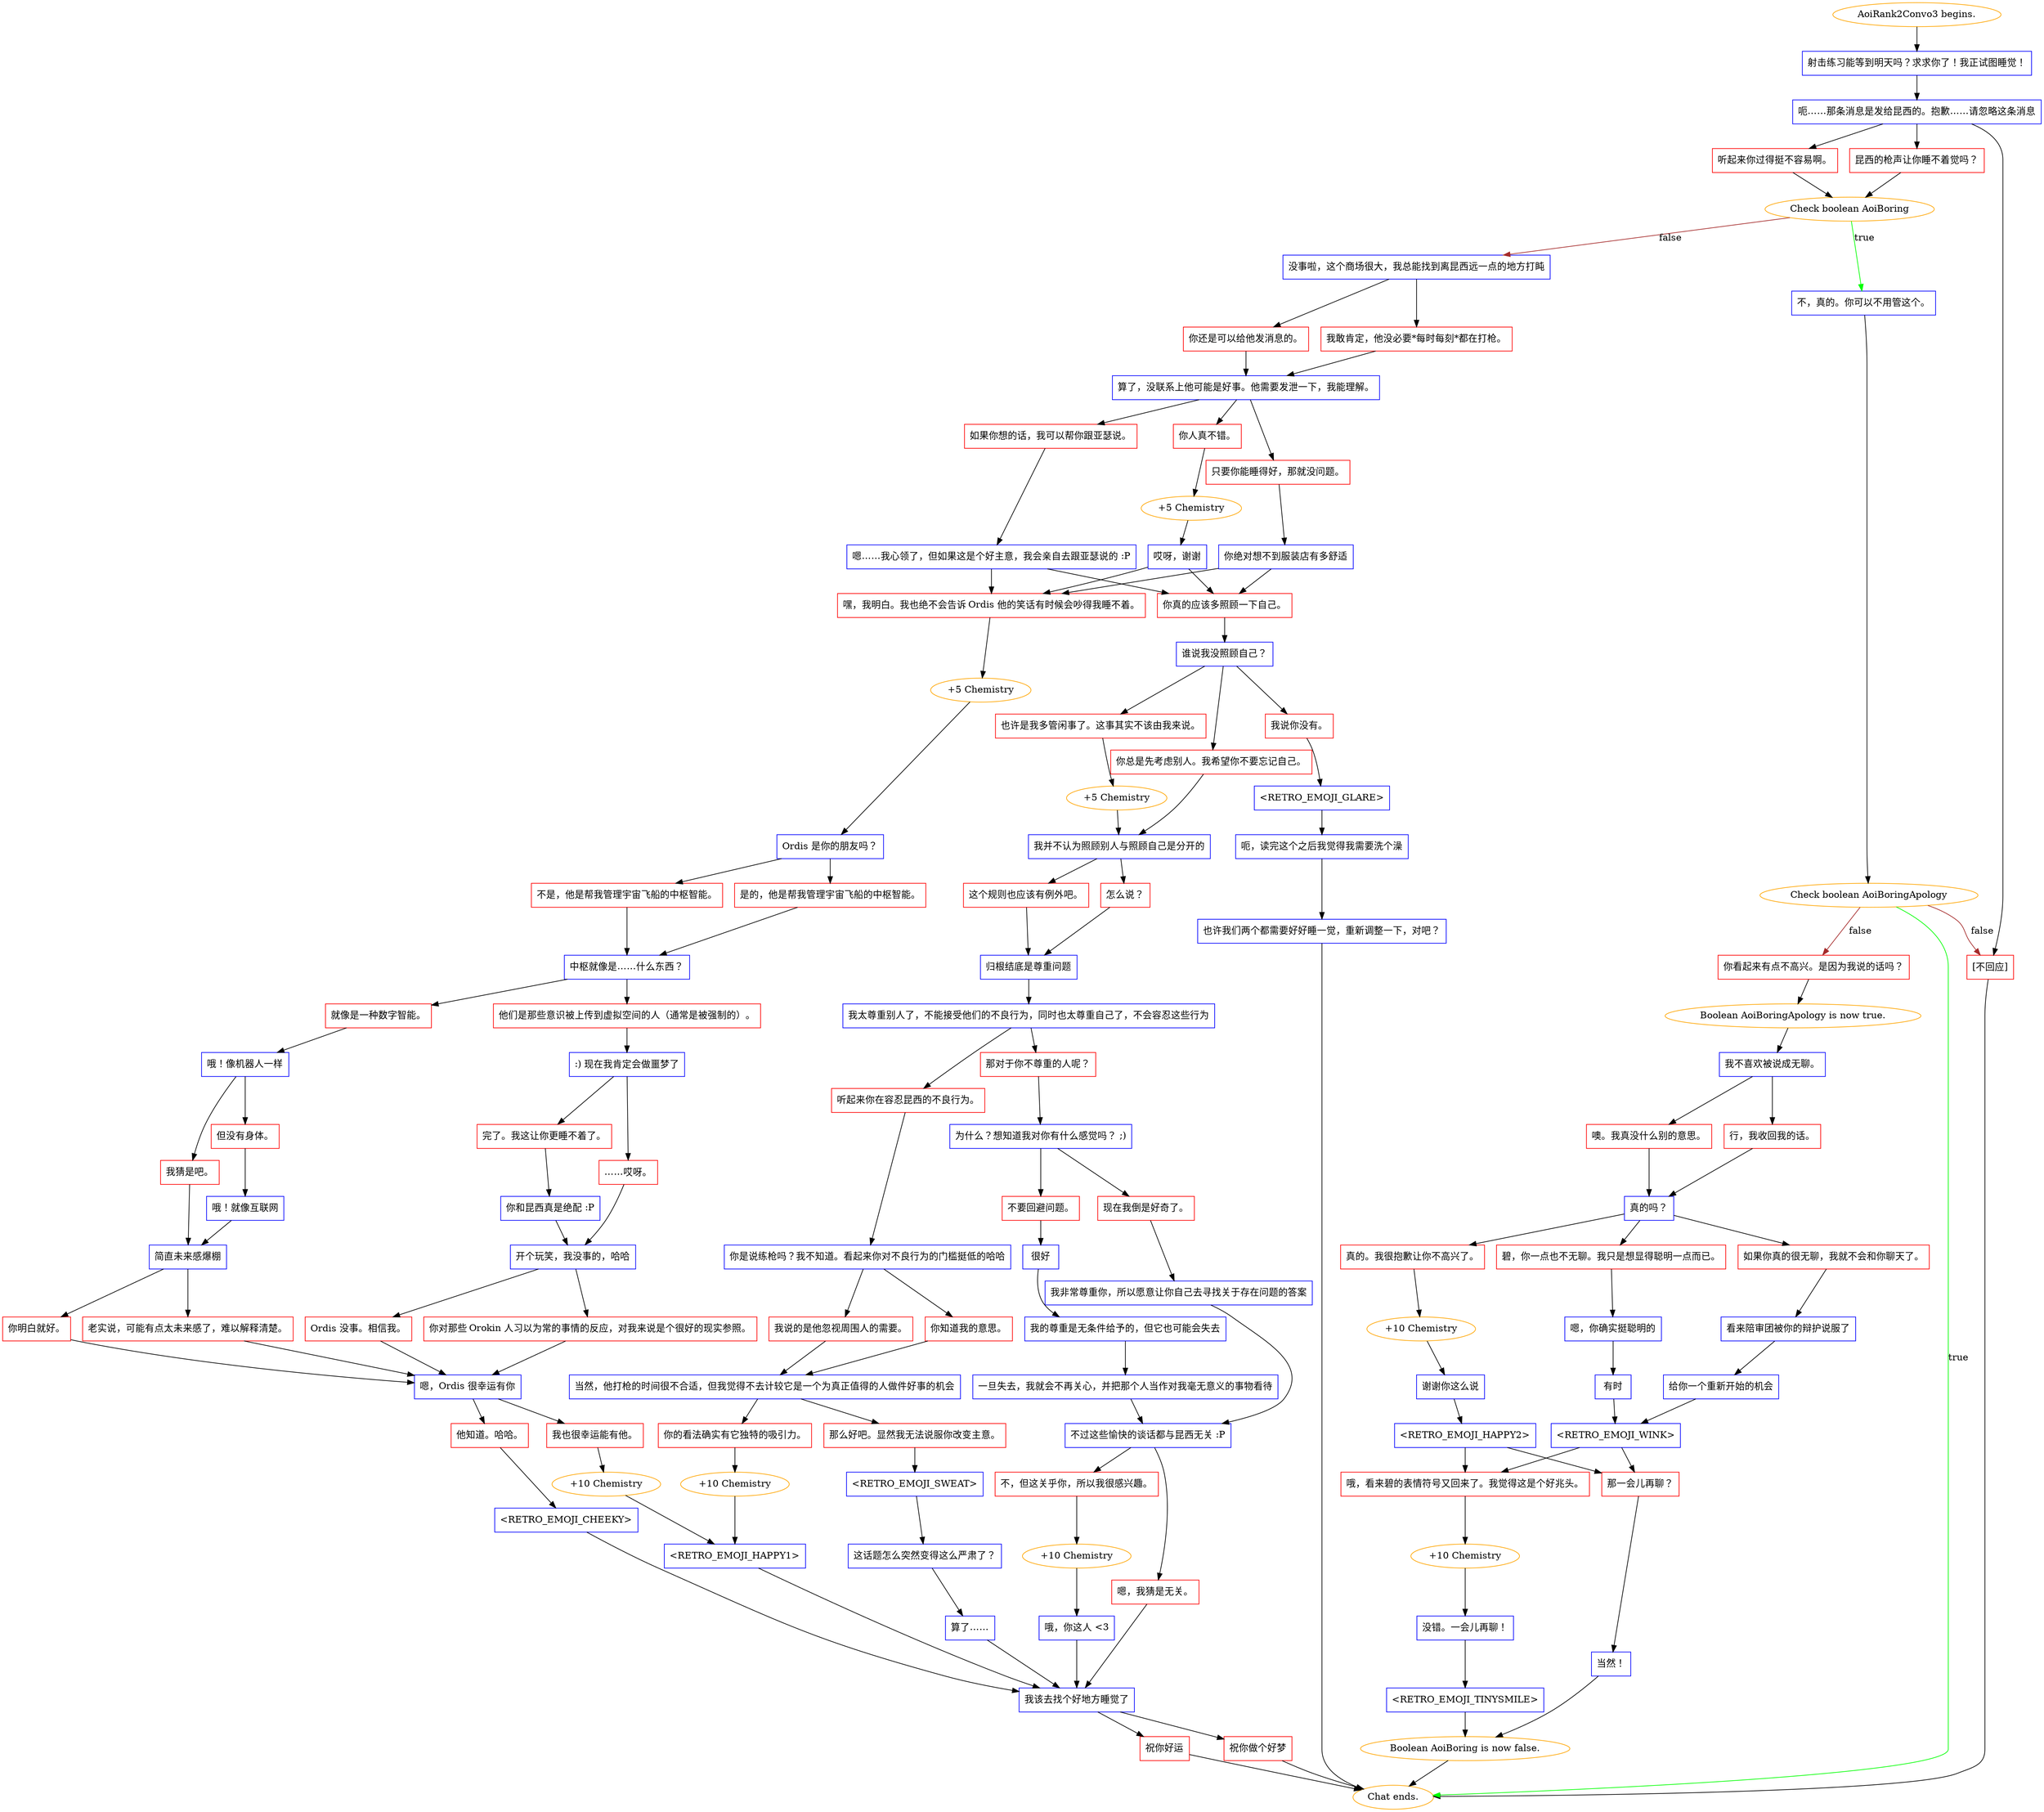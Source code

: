 digraph {
	"AoiRank2Convo3 begins." [color=orange];
		"AoiRank2Convo3 begins." -> j755490939;
	j755490939 [label="射击练习能等到明天吗？求求你了！我正试图睡觉！",shape=box,color=blue];
		j755490939 -> j3702648649;
	j3702648649 [label="呃……那条消息是发给昆西的。抱歉……请忽略这条消息",shape=box,color=blue];
		j3702648649 -> j3132122408;
		j3702648649 -> j3793847344;
		j3702648649 -> j3001140442;
	j3132122408 [label="昆西的枪声让你睡不着觉吗？",shape=box,color=red];
		j3132122408 -> j984047784;
	j3793847344 [label="听起来你过得挺不容易啊。",shape=box,color=red];
		j3793847344 -> j984047784;
	j3001140442 [label="[不回应]",shape=box,color=red];
		j3001140442 -> "Chat ends.";
	j984047784 [label="Check boolean AoiBoring",color=orange];
		j984047784 -> j621878533 [label=true,color=green];
		j984047784 -> j308487384 [label=false,color=brown];
	"Chat ends." [color=orange];
	j621878533 [label="不，真的。你可以不用管这个。",shape=box,color=blue];
		j621878533 -> j1748829211;
	j308487384 [label="没事啦，这个商场很大，我总能找到离昆西远一点的地方打盹",shape=box,color=blue];
		j308487384 -> j2832654892;
		j308487384 -> j1013500570;
	j1748829211 [label="Check boolean AoiBoringApology",color=orange];
		j1748829211 -> "Chat ends." [label=true,color=green];
		j1748829211 -> j2469488834 [label=false,color=brown];
		j1748829211 -> j3001140442 [label=false,color=brown];
	j2832654892 [label="我敢肯定，他没必要*每时每刻*都在打枪。",shape=box,color=red];
		j2832654892 -> j1625122398;
	j1013500570 [label="你还是可以给他发消息的。",shape=box,color=red];
		j1013500570 -> j1625122398;
	j2469488834 [label="你看起来有点不高兴。是因为我说的话吗？",shape=box,color=red];
		j2469488834 -> j2720921682;
	j1625122398 [label="算了，没联系上他可能是好事。他需要发泄一下，我能理解。",shape=box,color=blue];
		j1625122398 -> j3179357396;
		j1625122398 -> j1458377634;
		j1625122398 -> j937168467;
	j2720921682 [label="Boolean AoiBoringApology is now true.",color=orange];
		j2720921682 -> j207047674;
	j3179357396 [label="如果你想的话，我可以帮你跟亚瑟说。",shape=box,color=red];
		j3179357396 -> j2632264020;
	j1458377634 [label="你人真不错。",shape=box,color=red];
		j1458377634 -> j4067459109;
	j937168467 [label="只要你能睡得好，那就没问题。",shape=box,color=red];
		j937168467 -> j2461516537;
	j207047674 [label="我不喜欢被说成无聊。",shape=box,color=blue];
		j207047674 -> j4285298889;
		j207047674 -> j4231401;
	j2632264020 [label="嗯……我心领了，但如果这是个好主意，我会亲自去跟亚瑟说的 :P",shape=box,color=blue];
		j2632264020 -> j42250419;
		j2632264020 -> j1573597764;
	j4067459109 [label="+5 Chemistry",color=orange];
		j4067459109 -> j1033629717;
	j2461516537 [label="你绝对想不到服装店有多舒适",shape=box,color=blue];
		j2461516537 -> j42250419;
		j2461516537 -> j1573597764;
	j4285298889 [label="噢。我真没什么别的意思。",shape=box,color=red];
		j4285298889 -> j2372753630;
	j4231401 [label="行，我收回我的话。",shape=box,color=red];
		j4231401 -> j2372753630;
	j42250419 [label="嘿，我明白。我也绝不会告诉 Ordis 他的笑话有时候会吵得我睡不着。",shape=box,color=red];
		j42250419 -> j3369877222;
	j1573597764 [label="你真的应该多照顾一下自己。",shape=box,color=red];
		j1573597764 -> j4176456971;
	j1033629717 [label="哎呀，谢谢",shape=box,color=blue];
		j1033629717 -> j42250419;
		j1033629717 -> j1573597764;
	j2372753630 [label="真的吗？",shape=box,color=blue];
		j2372753630 -> j4237306393;
		j2372753630 -> j1342401005;
		j2372753630 -> j2241642737;
	j3369877222 [label="+5 Chemistry",color=orange];
		j3369877222 -> j484110031;
	j4176456971 [label="谁说我没照顾自己？",shape=box,color=blue];
		j4176456971 -> j3255134267;
		j4176456971 -> j2348794410;
		j4176456971 -> j522227245;
	j4237306393 [label="真的。我很抱歉让你不高兴了。",shape=box,color=red];
		j4237306393 -> j2327749440;
	j1342401005 [label="碧，你一点也不无聊。我只是想显得聪明一点而已。",shape=box,color=red];
		j1342401005 -> j1450410381;
	j2241642737 [label="如果你真的很无聊，我就不会和你聊天了。",shape=box,color=red];
		j2241642737 -> j2491491202;
	j484110031 [label="Ordis 是你的朋友吗？",shape=box,color=blue];
		j484110031 -> j1163762435;
		j484110031 -> j3517873825;
	j3255134267 [label="你总是先考虑别人。我希望你不要忘记自己。",shape=box,color=red];
		j3255134267 -> j3435692536;
	j2348794410 [label="也许是我多管闲事了。这事其实不该由我来说。",shape=box,color=red];
		j2348794410 -> j1115891416;
	j522227245 [label="我说你没有。",shape=box,color=red];
		j522227245 -> j2624302015;
	j2327749440 [label="+10 Chemistry",color=orange];
		j2327749440 -> j1611900969;
	j1450410381 [label="嗯，你确实挺聪明的",shape=box,color=blue];
		j1450410381 -> j2854829281;
	j2491491202 [label="看来陪审团被你的辩护说服了",shape=box,color=blue];
		j2491491202 -> j4162809860;
	j1163762435 [label="是的，他是帮我管理宇宙飞船的中枢智能。",shape=box,color=red];
		j1163762435 -> j1776438971;
	j3517873825 [label="不是，他是帮我管理宇宙飞船的中枢智能。",shape=box,color=red];
		j3517873825 -> j1776438971;
	j3435692536 [label="我并不认为照顾别人与照顾自己是分开的",shape=box,color=blue];
		j3435692536 -> j2015731014;
		j3435692536 -> j1266988117;
	j1115891416 [label="+5 Chemistry",color=orange];
		j1115891416 -> j3435692536;
	j2624302015 [label="<RETRO_EMOJI_GLARE>",shape=box,color=blue];
		j2624302015 -> j1847118935;
	j1611900969 [label="谢谢你这么说",shape=box,color=blue];
		j1611900969 -> j1995693646;
	j2854829281 [label="有时",shape=box,color=blue];
		j2854829281 -> j3783714755;
	j4162809860 [label="给你一个重新开始的机会",shape=box,color=blue];
		j4162809860 -> j3783714755;
	j1776438971 [label="中枢就像是……什么东西？",shape=box,color=blue];
		j1776438971 -> j4229897282;
		j1776438971 -> j1456842630;
	j2015731014 [label="这个规则也应该有例外吧。",shape=box,color=red];
		j2015731014 -> j2865586432;
	j1266988117 [label="怎么说？",shape=box,color=red];
		j1266988117 -> j2865586432;
	j1847118935 [label="呃，读完这个之后我觉得我需要洗个澡",shape=box,color=blue];
		j1847118935 -> j922892041;
	j1995693646 [label="<RETRO_EMOJI_HAPPY2>",shape=box,color=blue];
		j1995693646 -> j2183469429;
		j1995693646 -> j2397717817;
	j3783714755 [label="<RETRO_EMOJI_WINK>",shape=box,color=blue];
		j3783714755 -> j2183469429;
		j3783714755 -> j2397717817;
	j4229897282 [label="就像是一种数字智能。",shape=box,color=red];
		j4229897282 -> j4124333737;
	j1456842630 [label="他们是那些意识被上传到虚拟空间的人（通常是被强制的）。",shape=box,color=red];
		j1456842630 -> j2899847997;
	j2865586432 [label="归根结底是尊重问题",shape=box,color=blue];
		j2865586432 -> j1387206314;
	j922892041 [label="也许我们两个都需要好好睡一觉，重新调整一下，对吧？",shape=box,color=blue];
		j922892041 -> "Chat ends.";
	j2183469429 [label="那一会儿再聊？",shape=box,color=red];
		j2183469429 -> j2782665458;
	j2397717817 [label="哦，看来碧的表情符号又回来了。我觉得这是个好兆头。",shape=box,color=red];
		j2397717817 -> j2214276619;
	j4124333737 [label="哦！像机器人一样",shape=box,color=blue];
		j4124333737 -> j3554435342;
		j4124333737 -> j4181165745;
	j2899847997 [label=":) 现在我肯定会做噩梦了",shape=box,color=blue];
		j2899847997 -> j1160406018;
		j2899847997 -> j313422025;
	j1387206314 [label="我太尊重别人了，不能接受他们的不良行为，同时也太尊重自己了，不会容忍这些行为",shape=box,color=blue];
		j1387206314 -> j3122202529;
		j1387206314 -> j3168728857;
	j2782665458 [label="当然！",shape=box,color=blue];
		j2782665458 -> j2581611291;
	j2214276619 [label="+10 Chemistry",color=orange];
		j2214276619 -> j2331096750;
	j3554435342 [label="我猜是吧。",shape=box,color=red];
		j3554435342 -> j395726958;
	j4181165745 [label="但没有身体。",shape=box,color=red];
		j4181165745 -> j3980054656;
	j1160406018 [label="完了。我这让你更睡不着了。",shape=box,color=red];
		j1160406018 -> j3839550862;
	j313422025 [label="……哎呀。",shape=box,color=red];
		j313422025 -> j3036034870;
	j3122202529 [label="那对于你不尊重的人呢？",shape=box,color=red];
		j3122202529 -> j220622175;
	j3168728857 [label="听起来你在容忍昆西的不良行为。",shape=box,color=red];
		j3168728857 -> j3342824648;
	j2581611291 [label="Boolean AoiBoring is now false.",color=orange];
		j2581611291 -> "Chat ends.";
	j2331096750 [label="没错。一会儿再聊！",shape=box,color=blue];
		j2331096750 -> j153386734;
	j395726958 [label="简直未来感爆棚",shape=box,color=blue];
		j395726958 -> j19466754;
		j395726958 -> j3467964771;
	j3980054656 [label="哦！就像互联网",shape=box,color=blue];
		j3980054656 -> j395726958;
	j3839550862 [label="你和昆西真是绝配 :P",shape=box,color=blue];
		j3839550862 -> j3036034870;
	j3036034870 [label="开个玩笑，我没事的，哈哈",shape=box,color=blue];
		j3036034870 -> j3888846609;
		j3036034870 -> j1631904974;
	j220622175 [label="为什么？想知道我对你有什么感觉吗？ ;)",shape=box,color=blue];
		j220622175 -> j306332196;
		j220622175 -> j1146040416;
	j3342824648 [label="你是说练枪吗？我不知道。看起来你对不良行为的门槛挺低的哈哈",shape=box,color=blue];
		j3342824648 -> j2502353449;
		j3342824648 -> j971906794;
	j153386734 [label="<RETRO_EMOJI_TINYSMILE>",shape=box,color=blue];
		j153386734 -> j2581611291;
	j19466754 [label="你明白就好。",shape=box,color=red];
		j19466754 -> j2811066012;
	j3467964771 [label="老实说，可能有点太未来感了，难以解释清楚。",shape=box,color=red];
		j3467964771 -> j2811066012;
	j3888846609 [label="Ordis 没事。相信我。",shape=box,color=red];
		j3888846609 -> j2811066012;
	j1631904974 [label="你对那些 Orokin 人习以为常的事情的反应，对我来说是个很好的现实参照。",shape=box,color=red];
		j1631904974 -> j2811066012;
	j306332196 [label="现在我倒是好奇了。",shape=box,color=red];
		j306332196 -> j3689143387;
	j1146040416 [label="不要回避问题。",shape=box,color=red];
		j1146040416 -> j2925751181;
	j2502353449 [label="你知道我的意思。",shape=box,color=red];
		j2502353449 -> j2014833151;
	j971906794 [label="我说的是他忽视周围人的需要。",shape=box,color=red];
		j971906794 -> j2014833151;
	j2811066012 [label="嗯，Ordis 很幸运有你",shape=box,color=blue];
		j2811066012 -> j2671718490;
		j2811066012 -> j4220921479;
	j3689143387 [label="我非常尊重你，所以愿意让你自己去寻找关于存在问题的答案",shape=box,color=blue];
		j3689143387 -> j2700288818;
	j2925751181 [label="很好",shape=box,color=blue];
		j2925751181 -> j4074550443;
	j2014833151 [label="当然，他打枪的时间很不合适，但我觉得不去计较它是一个为真正值得的人做件好事的机会",shape=box,color=blue];
		j2014833151 -> j1173418411;
		j2014833151 -> j2530915192;
	j2671718490 [label="他知道。哈哈。",shape=box,color=red];
		j2671718490 -> j2828280561;
	j4220921479 [label="我也很幸运能有他。",shape=box,color=red];
		j4220921479 -> j1816689863;
	j2700288818 [label="不过这些愉快的谈话都与昆西无关 :P",shape=box,color=blue];
		j2700288818 -> j732966644;
		j2700288818 -> j763859640;
	j4074550443 [label="我的尊重是无条件给予的，但它也可能会失去",shape=box,color=blue];
		j4074550443 -> j155614080;
	j1173418411 [label="那么好吧。显然我无法说服你改变主意。",shape=box,color=red];
		j1173418411 -> j3177730678;
	j2530915192 [label="你的看法确实有它独特的吸引力。",shape=box,color=red];
		j2530915192 -> j3921964399;
	j2828280561 [label="<RETRO_EMOJI_CHEEKY>",shape=box,color=blue];
		j2828280561 -> j345886163;
	j1816689863 [label="+10 Chemistry",color=orange];
		j1816689863 -> j2934910980;
	j732966644 [label="不，但这关乎你，所以我很感兴趣。",shape=box,color=red];
		j732966644 -> j3781336952;
	j763859640 [label="嗯，我猜是无关。",shape=box,color=red];
		j763859640 -> j345886163;
	j155614080 [label="一旦失去，我就会不再关心，并把那个人当作对我毫无意义的事物看待",shape=box,color=blue];
		j155614080 -> j2700288818;
	j3177730678 [label="<RETRO_EMOJI_SWEAT>",shape=box,color=blue];
		j3177730678 -> j3709379069;
	j3921964399 [label="+10 Chemistry",color=orange];
		j3921964399 -> j2934910980;
	j345886163 [label="我该去找个好地方睡觉了",shape=box,color=blue];
		j345886163 -> j2816625767;
		j345886163 -> j2216778331;
	j2934910980 [label="<RETRO_EMOJI_HAPPY1>",shape=box,color=blue];
		j2934910980 -> j345886163;
	j3781336952 [label="+10 Chemistry",color=orange];
		j3781336952 -> j1202028989;
	j3709379069 [label="这话题怎么突然变得这么严肃了？",shape=box,color=blue];
		j3709379069 -> j2875181892;
	j2816625767 [label="祝你好运",shape=box,color=red];
		j2816625767 -> "Chat ends.";
	j2216778331 [label="祝你做个好梦",shape=box,color=red];
		j2216778331 -> "Chat ends.";
	j1202028989 [label="哦，你这人 <3",shape=box,color=blue];
		j1202028989 -> j345886163;
	j2875181892 [label="算了……",shape=box,color=blue];
		j2875181892 -> j345886163;
}